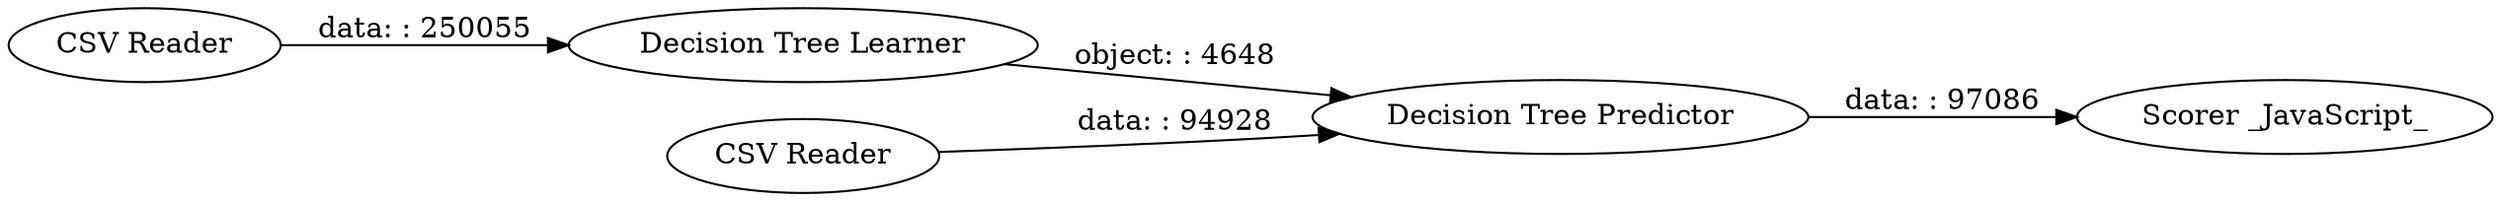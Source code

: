 digraph {
	"582098126241004122_1" [label="CSV Reader"]
	"582098126241004122_9" [label="Scorer _JavaScript_"]
	"582098126241004122_4" [label="Decision Tree Predictor"]
	"582098126241004122_5" [label="Decision Tree Learner"]
	"582098126241004122_2" [label="CSV Reader"]
	"582098126241004122_5" -> "582098126241004122_4" [label="object: : 4648"]
	"582098126241004122_1" -> "582098126241004122_5" [label="data: : 250055"]
	"582098126241004122_2" -> "582098126241004122_4" [label="data: : 94928"]
	"582098126241004122_4" -> "582098126241004122_9" [label="data: : 97086"]
	rankdir=LR
}
